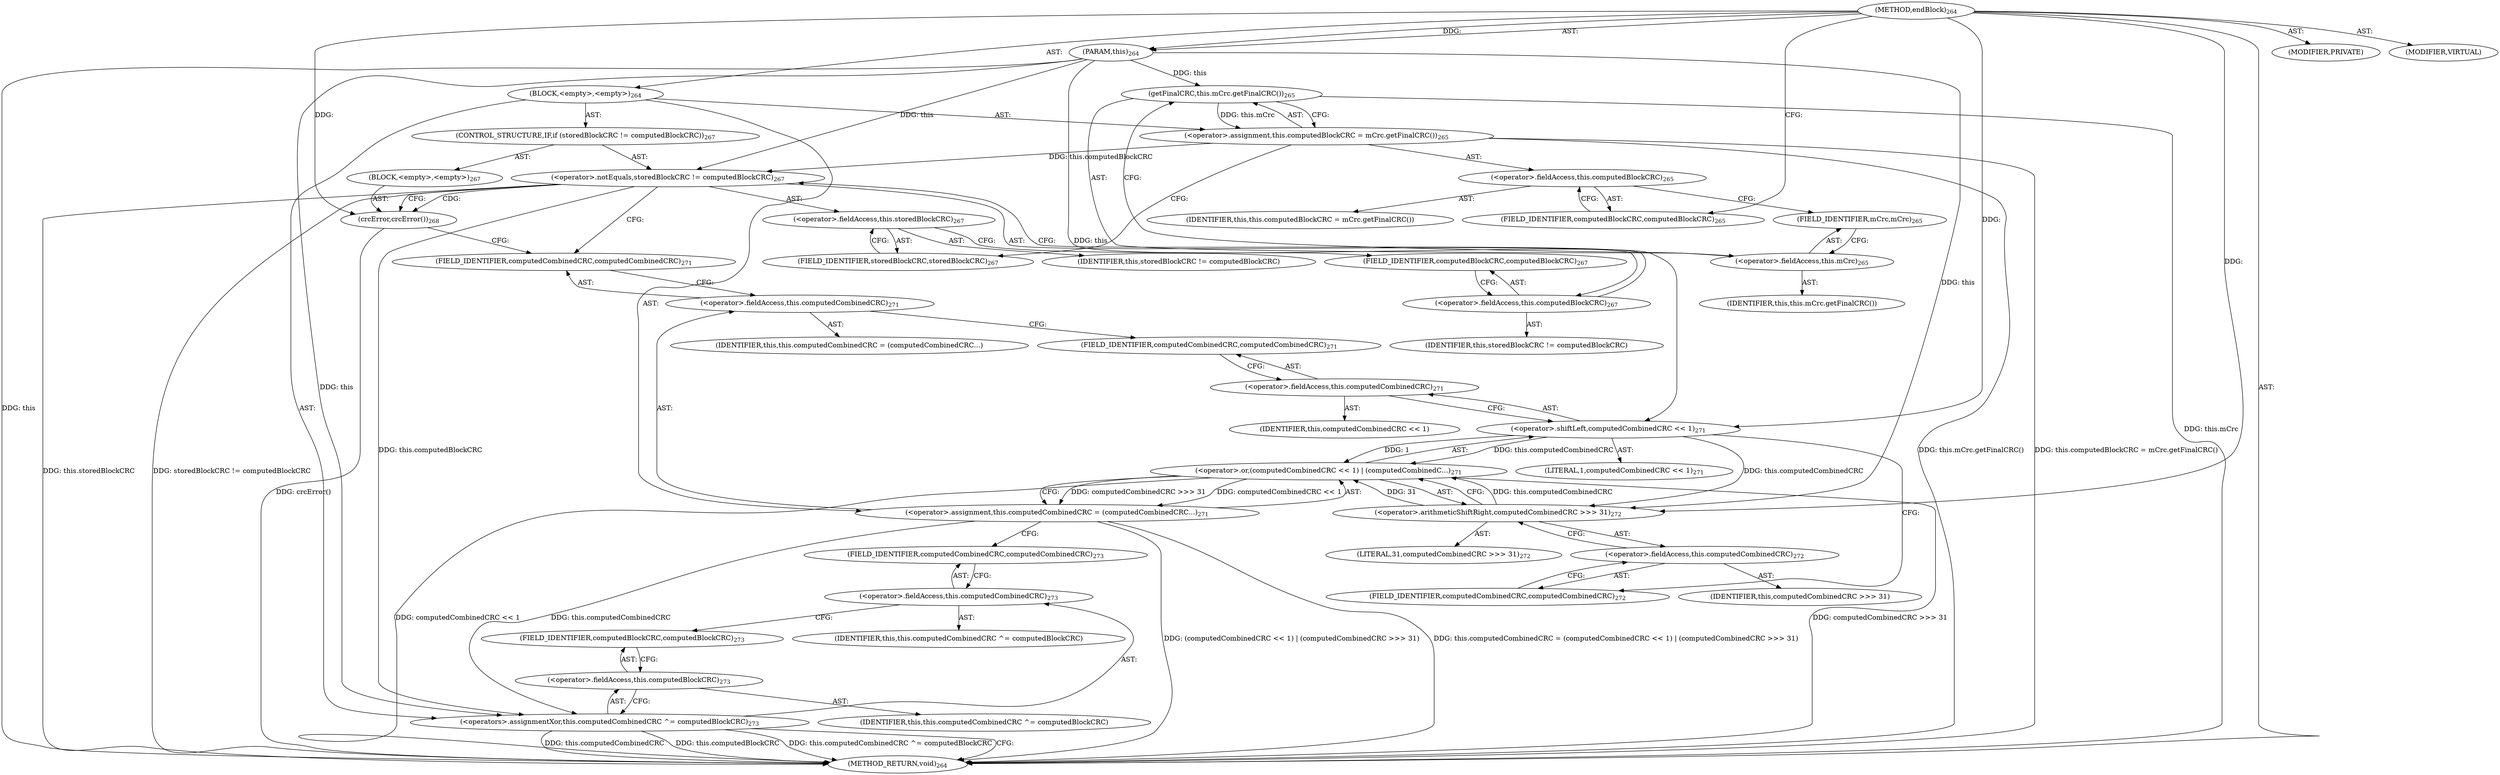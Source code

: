 digraph "endBlock" {  
"111669149705" [label = <(METHOD,endBlock)<SUB>264</SUB>> ]
"115964117013" [label = <(PARAM,this)<SUB>264</SUB>> ]
"25769803799" [label = <(BLOCK,&lt;empty&gt;,&lt;empty&gt;)<SUB>264</SUB>> ]
"30064771236" [label = <(&lt;operator&gt;.assignment,this.computedBlockCRC = mCrc.getFinalCRC())<SUB>265</SUB>> ]
"30064771237" [label = <(&lt;operator&gt;.fieldAccess,this.computedBlockCRC)<SUB>265</SUB>> ]
"68719476882" [label = <(IDENTIFIER,this,this.computedBlockCRC = mCrc.getFinalCRC())> ]
"55834574895" [label = <(FIELD_IDENTIFIER,computedBlockCRC,computedBlockCRC)<SUB>265</SUB>> ]
"30064771238" [label = <(getFinalCRC,this.mCrc.getFinalCRC())<SUB>265</SUB>> ]
"30064771239" [label = <(&lt;operator&gt;.fieldAccess,this.mCrc)<SUB>265</SUB>> ]
"68719476883" [label = <(IDENTIFIER,this,this.mCrc.getFinalCRC())> ]
"55834574896" [label = <(FIELD_IDENTIFIER,mCrc,mCrc)<SUB>265</SUB>> ]
"47244640274" [label = <(CONTROL_STRUCTURE,IF,if (storedBlockCRC != computedBlockCRC))<SUB>267</SUB>> ]
"30064771240" [label = <(&lt;operator&gt;.notEquals,storedBlockCRC != computedBlockCRC)<SUB>267</SUB>> ]
"30064771241" [label = <(&lt;operator&gt;.fieldAccess,this.storedBlockCRC)<SUB>267</SUB>> ]
"68719476884" [label = <(IDENTIFIER,this,storedBlockCRC != computedBlockCRC)> ]
"55834574897" [label = <(FIELD_IDENTIFIER,storedBlockCRC,storedBlockCRC)<SUB>267</SUB>> ]
"30064771242" [label = <(&lt;operator&gt;.fieldAccess,this.computedBlockCRC)<SUB>267</SUB>> ]
"68719476885" [label = <(IDENTIFIER,this,storedBlockCRC != computedBlockCRC)> ]
"55834574898" [label = <(FIELD_IDENTIFIER,computedBlockCRC,computedBlockCRC)<SUB>267</SUB>> ]
"25769803800" [label = <(BLOCK,&lt;empty&gt;,&lt;empty&gt;)<SUB>267</SUB>> ]
"30064771243" [label = <(crcError,crcError())<SUB>268</SUB>> ]
"30064771244" [label = <(&lt;operator&gt;.assignment,this.computedCombinedCRC = (computedCombinedCRC...)<SUB>271</SUB>> ]
"30064771245" [label = <(&lt;operator&gt;.fieldAccess,this.computedCombinedCRC)<SUB>271</SUB>> ]
"68719476886" [label = <(IDENTIFIER,this,this.computedCombinedCRC = (computedCombinedCRC...)> ]
"55834574899" [label = <(FIELD_IDENTIFIER,computedCombinedCRC,computedCombinedCRC)<SUB>271</SUB>> ]
"30064771246" [label = <(&lt;operator&gt;.or,(computedCombinedCRC &lt;&lt; 1) | (computedCombinedC...)<SUB>271</SUB>> ]
"30064771247" [label = <(&lt;operator&gt;.shiftLeft,computedCombinedCRC &lt;&lt; 1)<SUB>271</SUB>> ]
"30064771248" [label = <(&lt;operator&gt;.fieldAccess,this.computedCombinedCRC)<SUB>271</SUB>> ]
"68719476887" [label = <(IDENTIFIER,this,computedCombinedCRC &lt;&lt; 1)> ]
"55834574900" [label = <(FIELD_IDENTIFIER,computedCombinedCRC,computedCombinedCRC)<SUB>271</SUB>> ]
"90194313254" [label = <(LITERAL,1,computedCombinedCRC &lt;&lt; 1)<SUB>271</SUB>> ]
"30064771249" [label = <(&lt;operator&gt;.arithmeticShiftRight,computedCombinedCRC &gt;&gt;&gt; 31)<SUB>272</SUB>> ]
"30064771250" [label = <(&lt;operator&gt;.fieldAccess,this.computedCombinedCRC)<SUB>272</SUB>> ]
"68719476888" [label = <(IDENTIFIER,this,computedCombinedCRC &gt;&gt;&gt; 31)> ]
"55834574901" [label = <(FIELD_IDENTIFIER,computedCombinedCRC,computedCombinedCRC)<SUB>272</SUB>> ]
"90194313255" [label = <(LITERAL,31,computedCombinedCRC &gt;&gt;&gt; 31)<SUB>272</SUB>> ]
"30064771251" [label = <(&lt;operators&gt;.assignmentXor,this.computedCombinedCRC ^= computedBlockCRC)<SUB>273</SUB>> ]
"30064771252" [label = <(&lt;operator&gt;.fieldAccess,this.computedCombinedCRC)<SUB>273</SUB>> ]
"68719476889" [label = <(IDENTIFIER,this,this.computedCombinedCRC ^= computedBlockCRC)> ]
"55834574902" [label = <(FIELD_IDENTIFIER,computedCombinedCRC,computedCombinedCRC)<SUB>273</SUB>> ]
"30064771253" [label = <(&lt;operator&gt;.fieldAccess,this.computedBlockCRC)<SUB>273</SUB>> ]
"68719476890" [label = <(IDENTIFIER,this,this.computedCombinedCRC ^= computedBlockCRC)> ]
"55834574903" [label = <(FIELD_IDENTIFIER,computedBlockCRC,computedBlockCRC)<SUB>273</SUB>> ]
"133143986236" [label = <(MODIFIER,PRIVATE)> ]
"133143986237" [label = <(MODIFIER,VIRTUAL)> ]
"128849018889" [label = <(METHOD_RETURN,void)<SUB>264</SUB>> ]
  "111669149705" -> "115964117013"  [ label = "AST: "] 
  "111669149705" -> "25769803799"  [ label = "AST: "] 
  "111669149705" -> "133143986236"  [ label = "AST: "] 
  "111669149705" -> "133143986237"  [ label = "AST: "] 
  "111669149705" -> "128849018889"  [ label = "AST: "] 
  "25769803799" -> "30064771236"  [ label = "AST: "] 
  "25769803799" -> "47244640274"  [ label = "AST: "] 
  "25769803799" -> "30064771244"  [ label = "AST: "] 
  "25769803799" -> "30064771251"  [ label = "AST: "] 
  "30064771236" -> "30064771237"  [ label = "AST: "] 
  "30064771236" -> "30064771238"  [ label = "AST: "] 
  "30064771237" -> "68719476882"  [ label = "AST: "] 
  "30064771237" -> "55834574895"  [ label = "AST: "] 
  "30064771238" -> "30064771239"  [ label = "AST: "] 
  "30064771239" -> "68719476883"  [ label = "AST: "] 
  "30064771239" -> "55834574896"  [ label = "AST: "] 
  "47244640274" -> "30064771240"  [ label = "AST: "] 
  "47244640274" -> "25769803800"  [ label = "AST: "] 
  "30064771240" -> "30064771241"  [ label = "AST: "] 
  "30064771240" -> "30064771242"  [ label = "AST: "] 
  "30064771241" -> "68719476884"  [ label = "AST: "] 
  "30064771241" -> "55834574897"  [ label = "AST: "] 
  "30064771242" -> "68719476885"  [ label = "AST: "] 
  "30064771242" -> "55834574898"  [ label = "AST: "] 
  "25769803800" -> "30064771243"  [ label = "AST: "] 
  "30064771244" -> "30064771245"  [ label = "AST: "] 
  "30064771244" -> "30064771246"  [ label = "AST: "] 
  "30064771245" -> "68719476886"  [ label = "AST: "] 
  "30064771245" -> "55834574899"  [ label = "AST: "] 
  "30064771246" -> "30064771247"  [ label = "AST: "] 
  "30064771246" -> "30064771249"  [ label = "AST: "] 
  "30064771247" -> "30064771248"  [ label = "AST: "] 
  "30064771247" -> "90194313254"  [ label = "AST: "] 
  "30064771248" -> "68719476887"  [ label = "AST: "] 
  "30064771248" -> "55834574900"  [ label = "AST: "] 
  "30064771249" -> "30064771250"  [ label = "AST: "] 
  "30064771249" -> "90194313255"  [ label = "AST: "] 
  "30064771250" -> "68719476888"  [ label = "AST: "] 
  "30064771250" -> "55834574901"  [ label = "AST: "] 
  "30064771251" -> "30064771252"  [ label = "AST: "] 
  "30064771251" -> "30064771253"  [ label = "AST: "] 
  "30064771252" -> "68719476889"  [ label = "AST: "] 
  "30064771252" -> "55834574902"  [ label = "AST: "] 
  "30064771253" -> "68719476890"  [ label = "AST: "] 
  "30064771253" -> "55834574903"  [ label = "AST: "] 
  "30064771236" -> "55834574897"  [ label = "CFG: "] 
  "30064771244" -> "55834574902"  [ label = "CFG: "] 
  "30064771251" -> "128849018889"  [ label = "CFG: "] 
  "30064771237" -> "55834574896"  [ label = "CFG: "] 
  "30064771238" -> "30064771236"  [ label = "CFG: "] 
  "30064771240" -> "30064771243"  [ label = "CFG: "] 
  "30064771240" -> "55834574899"  [ label = "CFG: "] 
  "30064771245" -> "55834574900"  [ label = "CFG: "] 
  "30064771246" -> "30064771244"  [ label = "CFG: "] 
  "30064771252" -> "55834574903"  [ label = "CFG: "] 
  "30064771253" -> "30064771251"  [ label = "CFG: "] 
  "55834574895" -> "30064771237"  [ label = "CFG: "] 
  "30064771239" -> "30064771238"  [ label = "CFG: "] 
  "30064771241" -> "55834574898"  [ label = "CFG: "] 
  "30064771242" -> "30064771240"  [ label = "CFG: "] 
  "30064771243" -> "55834574899"  [ label = "CFG: "] 
  "55834574899" -> "30064771245"  [ label = "CFG: "] 
  "30064771247" -> "55834574901"  [ label = "CFG: "] 
  "30064771249" -> "30064771246"  [ label = "CFG: "] 
  "55834574902" -> "30064771252"  [ label = "CFG: "] 
  "55834574903" -> "30064771253"  [ label = "CFG: "] 
  "55834574896" -> "30064771239"  [ label = "CFG: "] 
  "55834574897" -> "30064771241"  [ label = "CFG: "] 
  "55834574898" -> "30064771242"  [ label = "CFG: "] 
  "30064771248" -> "30064771247"  [ label = "CFG: "] 
  "30064771250" -> "30064771249"  [ label = "CFG: "] 
  "55834574900" -> "30064771248"  [ label = "CFG: "] 
  "55834574901" -> "30064771250"  [ label = "CFG: "] 
  "111669149705" -> "55834574895"  [ label = "CFG: "] 
  "115964117013" -> "128849018889"  [ label = "DDG: this"] 
  "30064771238" -> "128849018889"  [ label = "DDG: this.mCrc"] 
  "30064771236" -> "128849018889"  [ label = "DDG: this.mCrc.getFinalCRC()"] 
  "30064771236" -> "128849018889"  [ label = "DDG: this.computedBlockCRC = mCrc.getFinalCRC()"] 
  "30064771240" -> "128849018889"  [ label = "DDG: this.storedBlockCRC"] 
  "30064771240" -> "128849018889"  [ label = "DDG: storedBlockCRC != computedBlockCRC"] 
  "30064771243" -> "128849018889"  [ label = "DDG: crcError()"] 
  "30064771246" -> "128849018889"  [ label = "DDG: computedCombinedCRC &lt;&lt; 1"] 
  "30064771246" -> "128849018889"  [ label = "DDG: computedCombinedCRC &gt;&gt;&gt; 31"] 
  "30064771244" -> "128849018889"  [ label = "DDG: (computedCombinedCRC &lt;&lt; 1) | (computedCombinedCRC &gt;&gt;&gt; 31)"] 
  "30064771244" -> "128849018889"  [ label = "DDG: this.computedCombinedCRC = (computedCombinedCRC &lt;&lt; 1) | (computedCombinedCRC &gt;&gt;&gt; 31)"] 
  "30064771251" -> "128849018889"  [ label = "DDG: this.computedCombinedCRC"] 
  "30064771251" -> "128849018889"  [ label = "DDG: this.computedBlockCRC"] 
  "30064771251" -> "128849018889"  [ label = "DDG: this.computedCombinedCRC ^= computedBlockCRC"] 
  "111669149705" -> "115964117013"  [ label = "DDG: "] 
  "30064771238" -> "30064771236"  [ label = "DDG: this.mCrc"] 
  "30064771246" -> "30064771244"  [ label = "DDG: computedCombinedCRC &lt;&lt; 1"] 
  "30064771246" -> "30064771244"  [ label = "DDG: computedCombinedCRC &gt;&gt;&gt; 31"] 
  "115964117013" -> "30064771251"  [ label = "DDG: this"] 
  "30064771240" -> "30064771251"  [ label = "DDG: this.computedBlockCRC"] 
  "30064771244" -> "30064771251"  [ label = "DDG: this.computedCombinedCRC"] 
  "115964117013" -> "30064771238"  [ label = "DDG: this"] 
  "115964117013" -> "30064771240"  [ label = "DDG: this"] 
  "30064771236" -> "30064771240"  [ label = "DDG: this.computedBlockCRC"] 
  "111669149705" -> "30064771243"  [ label = "DDG: "] 
  "30064771247" -> "30064771246"  [ label = "DDG: this.computedCombinedCRC"] 
  "30064771247" -> "30064771246"  [ label = "DDG: 1"] 
  "30064771249" -> "30064771246"  [ label = "DDG: this.computedCombinedCRC"] 
  "30064771249" -> "30064771246"  [ label = "DDG: 31"] 
  "115964117013" -> "30064771247"  [ label = "DDG: this"] 
  "111669149705" -> "30064771247"  [ label = "DDG: "] 
  "115964117013" -> "30064771249"  [ label = "DDG: this"] 
  "30064771247" -> "30064771249"  [ label = "DDG: this.computedCombinedCRC"] 
  "111669149705" -> "30064771249"  [ label = "DDG: "] 
  "30064771240" -> "30064771243"  [ label = "CDG: "] 
}

